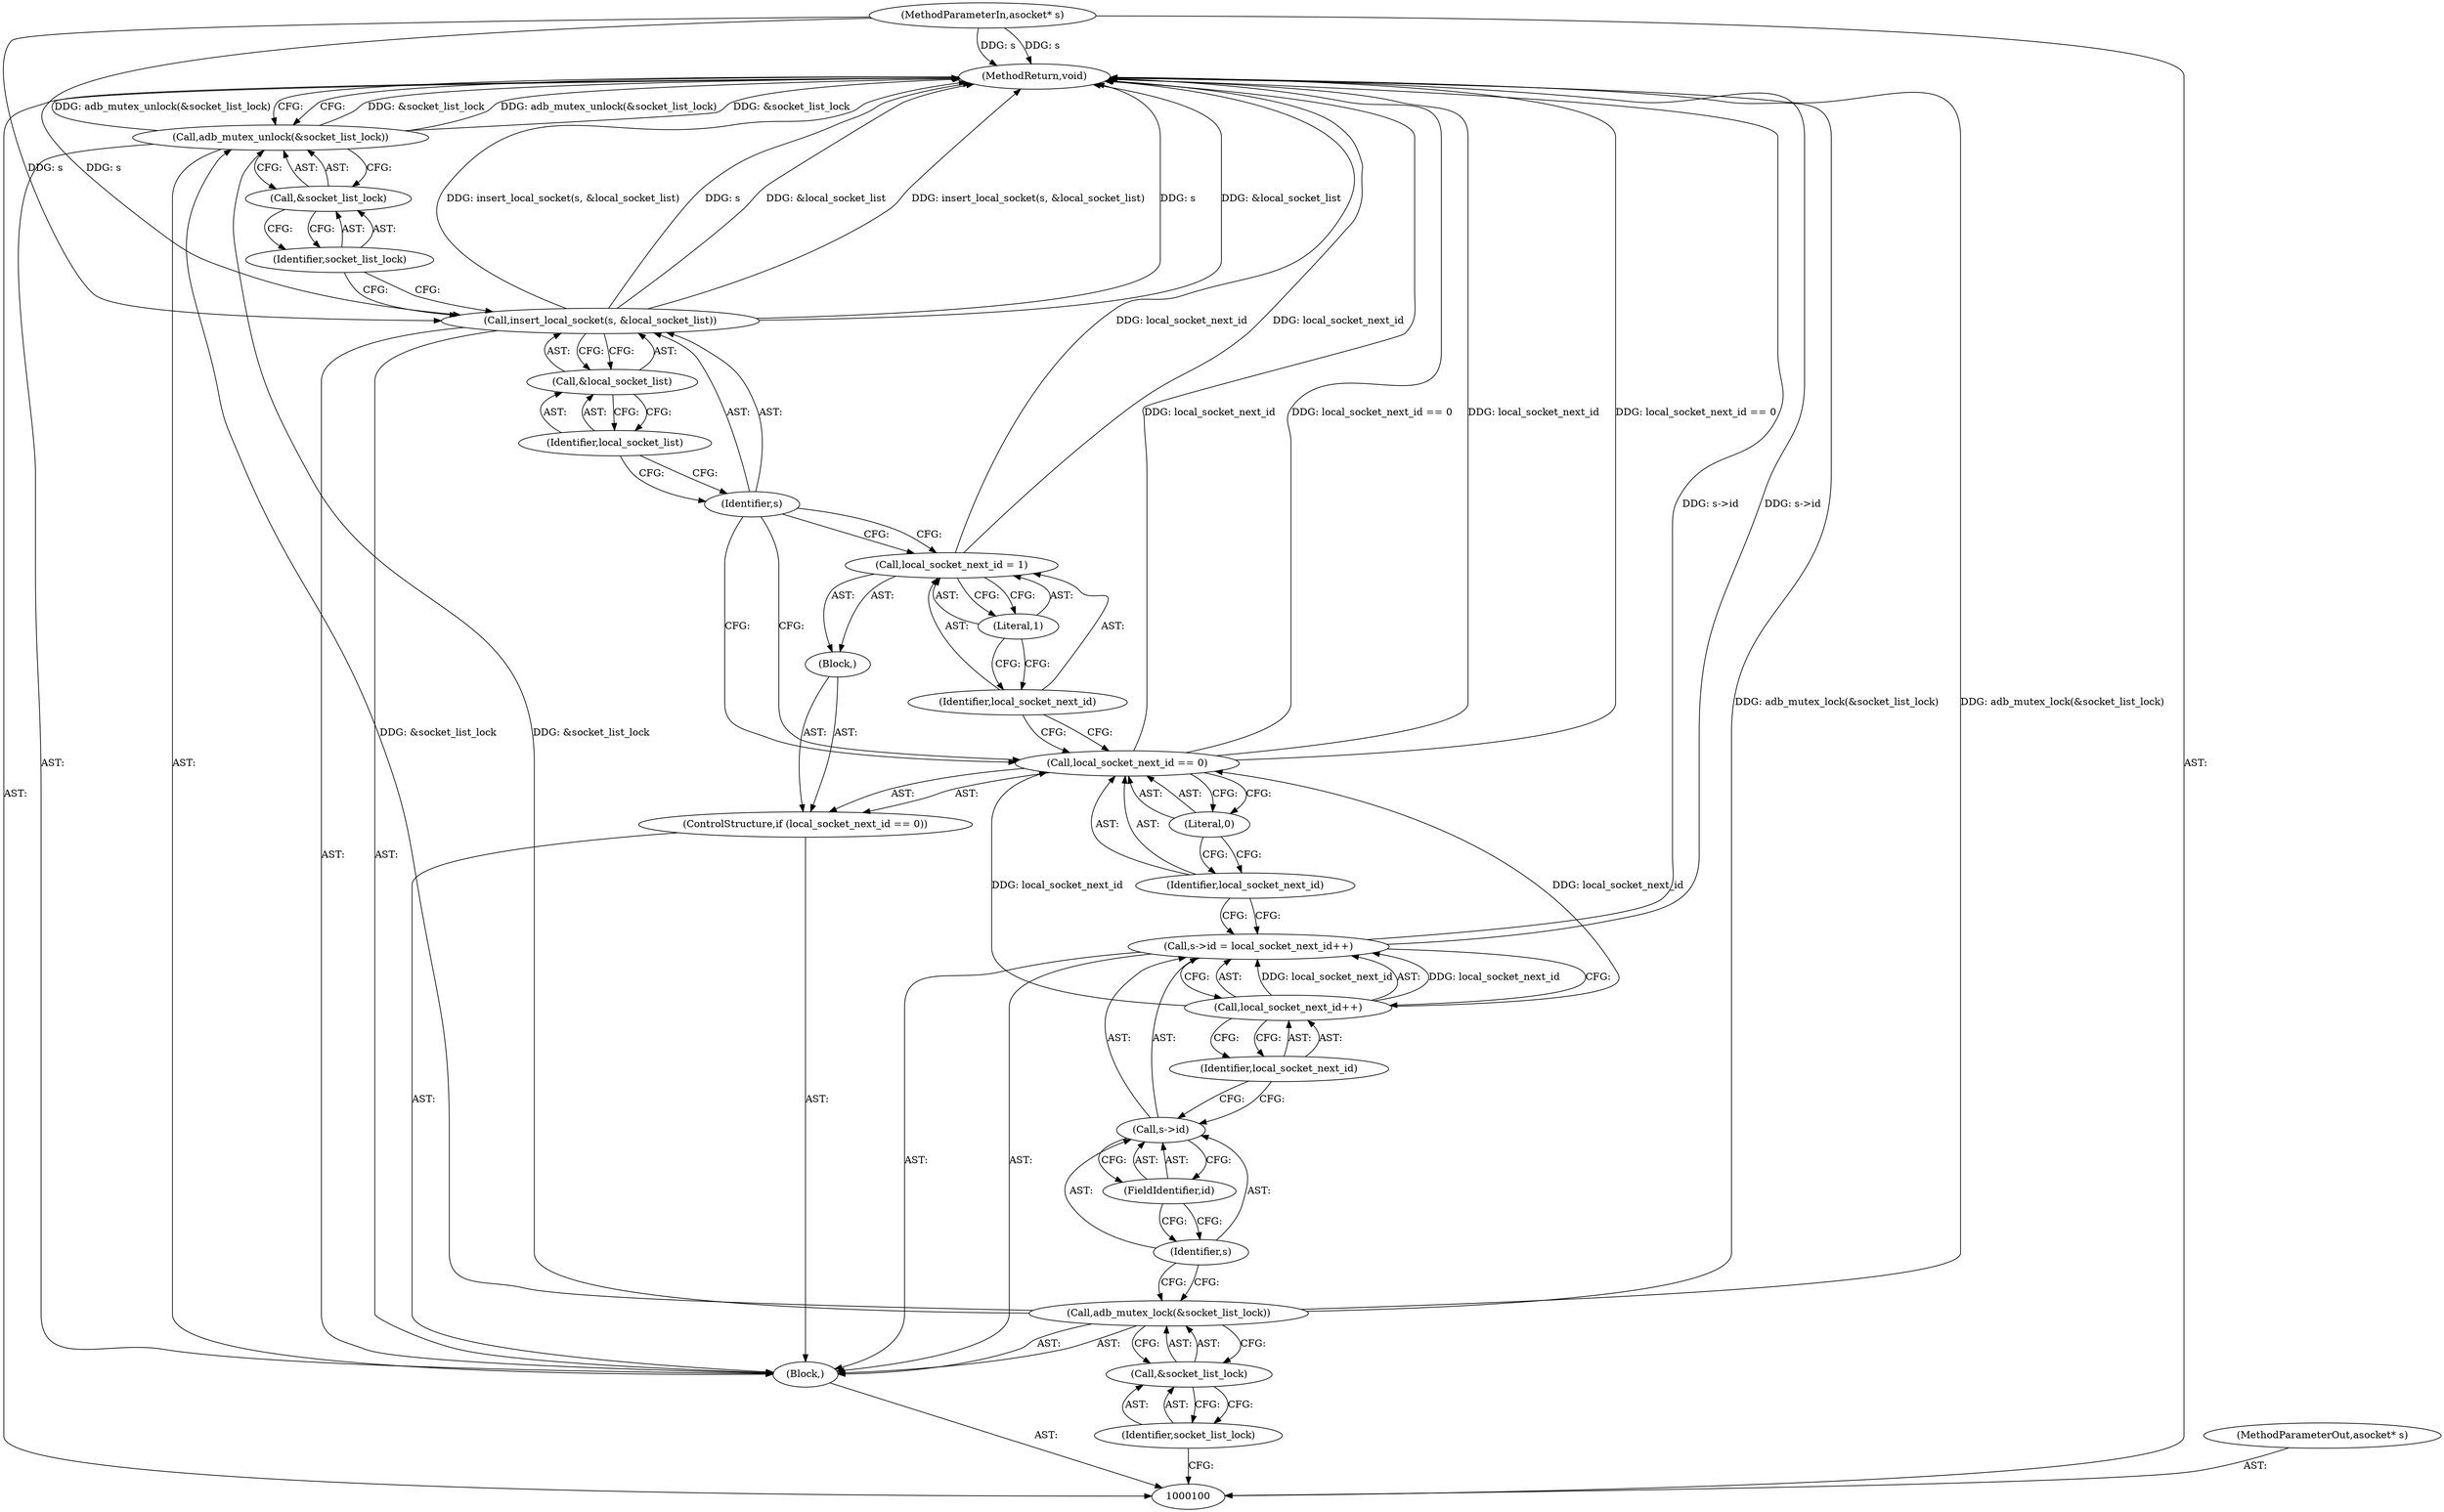 digraph "1_Android_268068f25673242d1d5130d96202d3288c91b700_1" {
"1000127" [label="(MethodReturn,void)"];
"1000101" [label="(MethodParameterIn,asocket* s)"];
"1000169" [label="(MethodParameterOut,asocket* s)"];
"1000102" [label="(Block,)"];
"1000121" [label="(Identifier,s)"];
"1000122" [label="(Call,&local_socket_list)"];
"1000123" [label="(Identifier,local_socket_list)"];
"1000120" [label="(Call,insert_local_socket(s, &local_socket_list))"];
"1000125" [label="(Call,&socket_list_lock)"];
"1000126" [label="(Identifier,socket_list_lock)"];
"1000124" [label="(Call,adb_mutex_unlock(&socket_list_lock))"];
"1000104" [label="(Call,&socket_list_lock)"];
"1000105" [label="(Identifier,socket_list_lock)"];
"1000103" [label="(Call,adb_mutex_lock(&socket_list_lock))"];
"1000110" [label="(Call,local_socket_next_id++)"];
"1000111" [label="(Identifier,local_socket_next_id)"];
"1000106" [label="(Call,s->id = local_socket_next_id++)"];
"1000107" [label="(Call,s->id)"];
"1000108" [label="(Identifier,s)"];
"1000109" [label="(FieldIdentifier,id)"];
"1000115" [label="(Literal,0)"];
"1000116" [label="(Block,)"];
"1000112" [label="(ControlStructure,if (local_socket_next_id == 0))"];
"1000113" [label="(Call,local_socket_next_id == 0)"];
"1000114" [label="(Identifier,local_socket_next_id)"];
"1000119" [label="(Literal,1)"];
"1000117" [label="(Call,local_socket_next_id = 1)"];
"1000118" [label="(Identifier,local_socket_next_id)"];
"1000127" -> "1000100"  [label="AST: "];
"1000127" -> "1000124"  [label="CFG: "];
"1000124" -> "1000127"  [label="DDG: &socket_list_lock"];
"1000124" -> "1000127"  [label="DDG: adb_mutex_unlock(&socket_list_lock)"];
"1000106" -> "1000127"  [label="DDG: s->id"];
"1000113" -> "1000127"  [label="DDG: local_socket_next_id"];
"1000113" -> "1000127"  [label="DDG: local_socket_next_id == 0"];
"1000103" -> "1000127"  [label="DDG: adb_mutex_lock(&socket_list_lock)"];
"1000120" -> "1000127"  [label="DDG: s"];
"1000120" -> "1000127"  [label="DDG: &local_socket_list"];
"1000120" -> "1000127"  [label="DDG: insert_local_socket(s, &local_socket_list)"];
"1000117" -> "1000127"  [label="DDG: local_socket_next_id"];
"1000101" -> "1000127"  [label="DDG: s"];
"1000101" -> "1000100"  [label="AST: "];
"1000101" -> "1000127"  [label="DDG: s"];
"1000101" -> "1000120"  [label="DDG: s"];
"1000169" -> "1000100"  [label="AST: "];
"1000102" -> "1000100"  [label="AST: "];
"1000103" -> "1000102"  [label="AST: "];
"1000106" -> "1000102"  [label="AST: "];
"1000112" -> "1000102"  [label="AST: "];
"1000120" -> "1000102"  [label="AST: "];
"1000124" -> "1000102"  [label="AST: "];
"1000121" -> "1000120"  [label="AST: "];
"1000121" -> "1000117"  [label="CFG: "];
"1000121" -> "1000113"  [label="CFG: "];
"1000123" -> "1000121"  [label="CFG: "];
"1000122" -> "1000120"  [label="AST: "];
"1000122" -> "1000123"  [label="CFG: "];
"1000123" -> "1000122"  [label="AST: "];
"1000120" -> "1000122"  [label="CFG: "];
"1000123" -> "1000122"  [label="AST: "];
"1000123" -> "1000121"  [label="CFG: "];
"1000122" -> "1000123"  [label="CFG: "];
"1000120" -> "1000102"  [label="AST: "];
"1000120" -> "1000122"  [label="CFG: "];
"1000121" -> "1000120"  [label="AST: "];
"1000122" -> "1000120"  [label="AST: "];
"1000126" -> "1000120"  [label="CFG: "];
"1000120" -> "1000127"  [label="DDG: s"];
"1000120" -> "1000127"  [label="DDG: &local_socket_list"];
"1000120" -> "1000127"  [label="DDG: insert_local_socket(s, &local_socket_list)"];
"1000101" -> "1000120"  [label="DDG: s"];
"1000125" -> "1000124"  [label="AST: "];
"1000125" -> "1000126"  [label="CFG: "];
"1000126" -> "1000125"  [label="AST: "];
"1000124" -> "1000125"  [label="CFG: "];
"1000126" -> "1000125"  [label="AST: "];
"1000126" -> "1000120"  [label="CFG: "];
"1000125" -> "1000126"  [label="CFG: "];
"1000124" -> "1000102"  [label="AST: "];
"1000124" -> "1000125"  [label="CFG: "];
"1000125" -> "1000124"  [label="AST: "];
"1000127" -> "1000124"  [label="CFG: "];
"1000124" -> "1000127"  [label="DDG: &socket_list_lock"];
"1000124" -> "1000127"  [label="DDG: adb_mutex_unlock(&socket_list_lock)"];
"1000103" -> "1000124"  [label="DDG: &socket_list_lock"];
"1000104" -> "1000103"  [label="AST: "];
"1000104" -> "1000105"  [label="CFG: "];
"1000105" -> "1000104"  [label="AST: "];
"1000103" -> "1000104"  [label="CFG: "];
"1000105" -> "1000104"  [label="AST: "];
"1000105" -> "1000100"  [label="CFG: "];
"1000104" -> "1000105"  [label="CFG: "];
"1000103" -> "1000102"  [label="AST: "];
"1000103" -> "1000104"  [label="CFG: "];
"1000104" -> "1000103"  [label="AST: "];
"1000108" -> "1000103"  [label="CFG: "];
"1000103" -> "1000127"  [label="DDG: adb_mutex_lock(&socket_list_lock)"];
"1000103" -> "1000124"  [label="DDG: &socket_list_lock"];
"1000110" -> "1000106"  [label="AST: "];
"1000110" -> "1000111"  [label="CFG: "];
"1000111" -> "1000110"  [label="AST: "];
"1000106" -> "1000110"  [label="CFG: "];
"1000110" -> "1000106"  [label="DDG: local_socket_next_id"];
"1000110" -> "1000113"  [label="DDG: local_socket_next_id"];
"1000111" -> "1000110"  [label="AST: "];
"1000111" -> "1000107"  [label="CFG: "];
"1000110" -> "1000111"  [label="CFG: "];
"1000106" -> "1000102"  [label="AST: "];
"1000106" -> "1000110"  [label="CFG: "];
"1000107" -> "1000106"  [label="AST: "];
"1000110" -> "1000106"  [label="AST: "];
"1000114" -> "1000106"  [label="CFG: "];
"1000106" -> "1000127"  [label="DDG: s->id"];
"1000110" -> "1000106"  [label="DDG: local_socket_next_id"];
"1000107" -> "1000106"  [label="AST: "];
"1000107" -> "1000109"  [label="CFG: "];
"1000108" -> "1000107"  [label="AST: "];
"1000109" -> "1000107"  [label="AST: "];
"1000111" -> "1000107"  [label="CFG: "];
"1000108" -> "1000107"  [label="AST: "];
"1000108" -> "1000103"  [label="CFG: "];
"1000109" -> "1000108"  [label="CFG: "];
"1000109" -> "1000107"  [label="AST: "];
"1000109" -> "1000108"  [label="CFG: "];
"1000107" -> "1000109"  [label="CFG: "];
"1000115" -> "1000113"  [label="AST: "];
"1000115" -> "1000114"  [label="CFG: "];
"1000113" -> "1000115"  [label="CFG: "];
"1000116" -> "1000112"  [label="AST: "];
"1000117" -> "1000116"  [label="AST: "];
"1000112" -> "1000102"  [label="AST: "];
"1000113" -> "1000112"  [label="AST: "];
"1000116" -> "1000112"  [label="AST: "];
"1000113" -> "1000112"  [label="AST: "];
"1000113" -> "1000115"  [label="CFG: "];
"1000114" -> "1000113"  [label="AST: "];
"1000115" -> "1000113"  [label="AST: "];
"1000118" -> "1000113"  [label="CFG: "];
"1000121" -> "1000113"  [label="CFG: "];
"1000113" -> "1000127"  [label="DDG: local_socket_next_id"];
"1000113" -> "1000127"  [label="DDG: local_socket_next_id == 0"];
"1000110" -> "1000113"  [label="DDG: local_socket_next_id"];
"1000114" -> "1000113"  [label="AST: "];
"1000114" -> "1000106"  [label="CFG: "];
"1000115" -> "1000114"  [label="CFG: "];
"1000119" -> "1000117"  [label="AST: "];
"1000119" -> "1000118"  [label="CFG: "];
"1000117" -> "1000119"  [label="CFG: "];
"1000117" -> "1000116"  [label="AST: "];
"1000117" -> "1000119"  [label="CFG: "];
"1000118" -> "1000117"  [label="AST: "];
"1000119" -> "1000117"  [label="AST: "];
"1000121" -> "1000117"  [label="CFG: "];
"1000117" -> "1000127"  [label="DDG: local_socket_next_id"];
"1000118" -> "1000117"  [label="AST: "];
"1000118" -> "1000113"  [label="CFG: "];
"1000119" -> "1000118"  [label="CFG: "];
}

